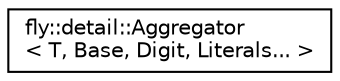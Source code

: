 digraph "Graphical Class Hierarchy"
{
 // LATEX_PDF_SIZE
  edge [fontname="Helvetica",fontsize="10",labelfontname="Helvetica",labelfontsize="10"];
  node [fontname="Helvetica",fontsize="10",shape=record];
  rankdir="LR";
  Node0 [label="fly::detail::Aggregator\l\< T, Base, Digit, Literals... \>",height=0.2,width=0.4,color="black", fillcolor="white", style="filled",URL="$structfly_1_1detail_1_1_aggregator_3_01_t_00_01_base_00_01_digit_00_01_literals_8_8_8_01_4.html",tooltip=" "];
}
